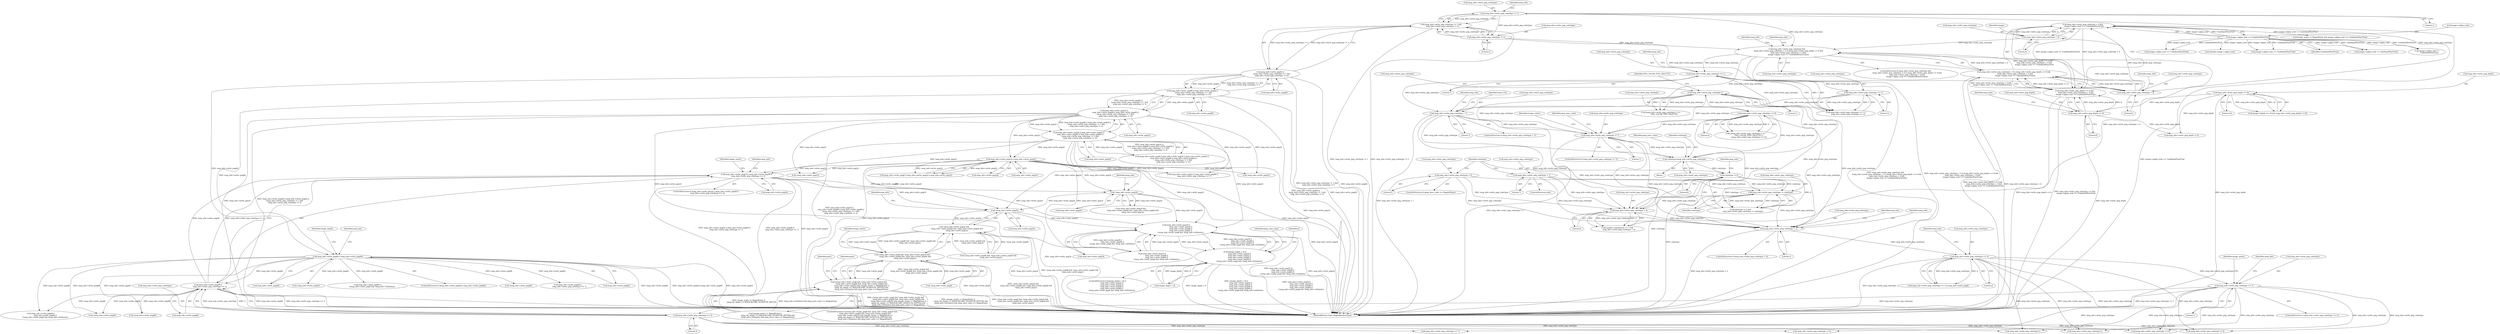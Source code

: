 digraph "0_ImageMagick_816ecab6c532ae086ff4186b3eaf4aa7092d536f@pointer" {
"1008484" [label="(Call,!mng_info->write_png24)"];
"1008223" [label="(Call,!mng_info->write_png24)"];
"1004379" [label="(Call,mng_info->write_png24 || mng_info->write_png32)"];
"1000921" [label="(Call,mng_info->write_png24 || mng_info->write_png32 ||\n     mng_info->write_png48 || mng_info->write_png64 ||\n     (mng_info->write_png_colortype != 1 &&\n     mng_info->write_png_colortype != 5))"];
"1000925" [label="(Call,mng_info->write_png32 ||\n     mng_info->write_png48 || mng_info->write_png64 ||\n     (mng_info->write_png_colortype != 1 &&\n     mng_info->write_png_colortype != 5))"];
"1000929" [label="(Call,mng_info->write_png48 || mng_info->write_png64 ||\n     (mng_info->write_png_colortype != 1 &&\n     mng_info->write_png_colortype != 5))"];
"1000933" [label="(Call,mng_info->write_png64 ||\n     (mng_info->write_png_colortype != 1 &&\n     mng_info->write_png_colortype != 5))"];
"1000937" [label="(Call,mng_info->write_png_colortype != 1 &&\n     mng_info->write_png_colortype != 5)"];
"1000938" [label="(Call,mng_info->write_png_colortype != 1)"];
"1000943" [label="(Call,mng_info->write_png_colortype != 5)"];
"1005019" [label="(Call,mng_info->write_png24 || mng_info->write_png48 ||\n      mng_info->write_png_colortype == 3)"];
"1005023" [label="(Call,mng_info->write_png48 ||\n      mng_info->write_png_colortype == 3)"];
"1004390" [label="(Call,mng_info->write_png48 || mng_info->write_png64)"];
"1005027" [label="(Call,mng_info->write_png_colortype == 3)"];
"1005003" [label="(Call,mng_info->write_png_colortype == 1)"];
"1004162" [label="(Call,mng_info->write_png_colortype == 4)"];
"1004129" [label="(Call,mng_info->write_png_colortype < 5)"];
"1002592" [label="(Call,mng_info->write_png_colortype-1)"];
"1002265" [label="(Call,mng_info->write_png_colortype != 7)"];
"1002598" [label="(Call,mng_info->write_png_colortype == 0)"];
"1001506" [label="(Call,mng_info->write_png_colortype < 7)"];
"1001479" [label="(Call,mng_info->write_png_colortype == 1)"];
"1001449" [label="(Call,mng_info->write_png_colortype &&\n     (mng_info->write_png_colortype > 4 || (mng_info->write_png_depth >= 8 &&\n     mng_info->write_png_colortype < 4 &&\n     image->alpha_trait == UndefinedPixelTrait)))"];
"1001466" [label="(Call,mng_info->write_png_colortype < 4)"];
"1001454" [label="(Call,mng_info->write_png_colortype > 4)"];
"1001453" [label="(Call,mng_info->write_png_colortype > 4 || (mng_info->write_png_depth >= 8 &&\n     mng_info->write_png_colortype < 4 &&\n     image->alpha_trait == UndefinedPixelTrait))"];
"1001459" [label="(Call,mng_info->write_png_depth >= 8 &&\n     mng_info->write_png_colortype < 4 &&\n     image->alpha_trait == UndefinedPixelTrait)"];
"1001460" [label="(Call,mng_info->write_png_depth >= 8)"];
"1001408" [label="(Call,mng_info->write_png_depth != 16)"];
"1001465" [label="(Call,mng_info->write_png_colortype < 4 &&\n     image->alpha_trait == UndefinedPixelTrait)"];
"1001471" [label="(Call,image->alpha_trait == UndefinedPixelTrait)"];
"1001484" [label="(Call,mng_info->write_png_colortype == 5)"];
"1003862" [label="(Call,mng_info->write_png_colortype != colortype)"];
"1003846" [label="(Call,mng_info->write_png_colortype = 5)"];
"1003852" [label="(Call,mng_info->write_png_colortype = 7)"];
"1003859" [label="(Call,colortype != 0)"];
"1003837" [label="(Call,colortype=mng_info->write_png_colortype)"];
"1003875" [label="(Call,mng_info->write_png_colortype < 4)"];
"1008483" [label="(Call,!mng_info->write_png24 &&\n          !mng_info->write_png48 && !mng_info->write_png64 &&\n          !mng_info->write_png32)"];
"1008478" [label="(Call,!mng_info->write_png8 && !mng_info->write_png24 &&\n          !mng_info->write_png48 && !mng_info->write_png64 &&\n          !mng_info->write_png32)"];
"1008477" [label="(Call,(!mng_info->write_png8 && !mng_info->write_png24 &&\n          !mng_info->write_png48 && !mng_info->write_png64 &&\n          !mng_info->write_png32) && (image_matte != MagickFalse ||\n          (ping_bit_depth >= MAGICKCORE_QUANTUM_DEPTH)) &&\n          (mng_info->IsPalette) && ping_have_color == MagickFalse)"];
"1008693" [label="(Call,mng_info->write_png24 ||\n                mng_info->write_png32 ||\n                mng_info->write_png48 ||\n                mng_info->write_png64 ||\n                (!mng_info->write_png8 && !mng_info->IsPalette))"];
"1008689" [label="(Call,(image_depth > 8) ||\n                mng_info->write_png24 ||\n                mng_info->write_png32 ||\n                mng_info->write_png48 ||\n                mng_info->write_png64 ||\n                (!mng_info->write_png8 && !mng_info->IsPalette))"];
"1002598" [label="(Call,mng_info->write_png_colortype == 0)"];
"1001510" [label="(Literal,7)"];
"1008485" [label="(Call,mng_info->write_png24)"];
"1002599" [label="(Call,mng_info->write_png_colortype)"];
"1005047" [label="(Call,mng_info->write_png64 ||\n      mng_info->write_png_colortype == 7)"];
"1008484" [label="(Call,!mng_info->write_png24)"];
"1003844" [label="(Identifier,ping_have_color)"];
"1000937" [label="(Call,mng_info->write_png_colortype != 1 &&\n     mng_info->write_png_colortype != 5)"];
"1002264" [label="(ControlStructure,if (mng_info->write_png_colortype != 7))"];
"1008224" [label="(Call,mng_info->write_png24)"];
"1008693" [label="(Call,mng_info->write_png24 ||\n                mng_info->write_png32 ||\n                mng_info->write_png48 ||\n                mng_info->write_png64 ||\n                (!mng_info->write_png8 && !mng_info->IsPalette))"];
"1008521" [label="(Identifier,pass)"];
"1001488" [label="(Literal,5)"];
"1000926" [label="(Call,mng_info->write_png32)"];
"1008689" [label="(Call,(image_depth > 8) ||\n                mng_info->write_png24 ||\n                mng_info->write_png32 ||\n                mng_info->write_png48 ||\n                mng_info->write_png64 ||\n                (!mng_info->write_png8 && !mng_info->IsPalette))"];
"1003853" [label="(Call,mng_info->write_png_colortype)"];
"1005027" [label="(Call,mng_info->write_png_colortype == 3)"];
"1001459" [label="(Call,mng_info->write_png_depth >= 8 &&\n     mng_info->write_png_colortype < 4 &&\n     image->alpha_trait == UndefinedPixelTrait)"];
"1003871" [label="(Call,number_transparent == 1 &&\n      mng_info->write_png_colortype < 4)"];
"1004161" [label="(Call,mng_info->write_png_colortype == 4 || mng_info->write_png8)"];
"1002265" [label="(Call,mng_info->write_png_colortype != 7)"];
"1001468" [label="(Identifier,mng_info)"];
"1004394" [label="(Call,mng_info->write_png64)"];
"1003837" [label="(Call,colortype=mng_info->write_png_colortype)"];
"1005031" [label="(Literal,3)"];
"1005004" [label="(Call,mng_info->write_png_colortype)"];
"1001470" [label="(Literal,4)"];
"1003859" [label="(Call,colortype != 0)"];
"1005019" [label="(Call,mng_info->write_png24 || mng_info->write_png48 ||\n      mng_info->write_png_colortype == 3)"];
"1004398" [label="(Identifier,image_depth)"];
"1000944" [label="(Call,mng_info->write_png_colortype)"];
"1004379" [label="(Call,mng_info->write_png24 || mng_info->write_png32)"];
"1001508" [label="(Identifier,mng_info)"];
"1001513" [label="(Identifier,tried_332)"];
"1000947" [label="(Literal,5)"];
"1004166" [label="(Literal,4)"];
"1005024" [label="(Call,mng_info->write_png48)"];
"1003846" [label="(Call,mng_info->write_png_colortype = 5)"];
"1008890" [label="(Identifier,ping_color_type)"];
"1001412" [label="(Literal,16)"];
"1003862" [label="(Call,mng_info->write_png_colortype != colortype)"];
"1001402" [label="(Call,image->depth == 16 && mng_info->write_png_depth != 16)"];
"1003847" [label="(Call,mng_info->write_png_colortype)"];
"1001467" [label="(Call,mng_info->write_png_colortype)"];
"1001449" [label="(Call,mng_info->write_png_colortype &&\n     (mng_info->write_png_colortype > 4 || (mng_info->write_png_depth >= 8 &&\n     mng_info->write_png_colortype < 4 &&\n     image->alpha_trait == UndefinedPixelTrait)))"];
"1004391" [label="(Call,mng_info->write_png48)"];
"1008479" [label="(Call,!mng_info->write_png8)"];
"1008233" [label="(Call,!mng_info->write_png64)"];
"1008680" [label="(Identifier,pass)"];
"1002590" [label="(Call,((mng_info->write_png_colortype-1) ==\n            PNG_COLOR_TYPE_PALETTE) ||\n            (mng_info->write_png_colortype == 0))"];
"1000929" [label="(Call,mng_info->write_png48 || mng_info->write_png64 ||\n     (mng_info->write_png_colortype != 1 &&\n     mng_info->write_png_colortype != 5))"];
"1005028" [label="(Call,mng_info->write_png_colortype)"];
"1001473" [label="(Identifier,image)"];
"1001483" [label="(Literal,1)"];
"1001408" [label="(Call,mng_info->write_png_depth != 16)"];
"1001450" [label="(Call,mng_info->write_png_colortype)"];
"1003866" [label="(Identifier,colortype)"];
"1004390" [label="(Call,mng_info->write_png48 || mng_info->write_png64)"];
"1001409" [label="(Call,mng_info->write_png_depth)"];
"1003876" [label="(Call,mng_info->write_png_colortype)"];
"1001448" [label="(ControlStructure,if (mng_info->write_png_colortype &&\n     (mng_info->write_png_colortype > 4 || (mng_info->write_png_depth >= 8 &&\n     mng_info->write_png_colortype < 4 &&\n     image->alpha_trait == UndefinedPixelTrait))))"];
"1003863" [label="(Call,mng_info->write_png_colortype)"];
"1008476" [label="(ControlStructure,if ((!mng_info->write_png8 && !mng_info->write_png24 &&\n          !mng_info->write_png48 && !mng_info->write_png64 &&\n          !mng_info->write_png32) && (image_matte != MagickFalse ||\n          (ping_bit_depth >= MAGICKCORE_QUANTUM_DEPTH)) &&\n          (mng_info->IsPalette) && ping_have_color == MagickFalse))"];
"1001454" [label="(Call,mng_info->write_png_colortype > 4)"];
"1004375" [label="(Call,mng_info->write_png8 || mng_info->write_png24 || mng_info->write_png32)"];
"1000930" [label="(Call,mng_info->write_png48)"];
"1003860" [label="(Identifier,colortype)"];
"1001478" [label="(Call,mng_info->write_png_colortype == 1 ||\n        mng_info->write_png_colortype == 5)"];
"1008478" [label="(Call,!mng_info->write_png8 && !mng_info->write_png24 &&\n          !mng_info->write_png48 && !mng_info->write_png64 &&\n          !mng_info->write_png32)"];
"1002602" [label="(Literal,0)"];
"1004133" [label="(Literal,5)"];
"1001458" [label="(Literal,4)"];
"1004401" [label="(Call,mng_info->write_png_depth != 0)"];
"1000939" [label="(Call,mng_info->write_png_colortype)"];
"1008222" [label="(Call,!mng_info->write_png24 &&\n       !mng_info->write_png48 && !mng_info->write_png64 &&\n       !mng_info->write_png32)"];
"1001505" [label="(ControlStructure,if (mng_info->write_png_colortype < 7))"];
"1002592" [label="(Call,mng_info->write_png_colortype-1)"];
"1002591" [label="(Call,(mng_info->write_png_colortype-1) ==\n            PNG_COLOR_TYPE_PALETTE)"];
"1005023" [label="(Call,mng_info->write_png48 ||\n      mng_info->write_png_colortype == 3)"];
"1005007" [label="(Literal,1)"];
"1004162" [label="(Call,mng_info->write_png_colortype == 4)"];
"1001506" [label="(Call,mng_info->write_png_colortype < 7)"];
"1008701" [label="(Call,mng_info->write_png48 ||\n                mng_info->write_png64 ||\n                (!mng_info->write_png8 && !mng_info->IsPalette))"];
"1002269" [label="(Literal,7)"];
"1001475" [label="(Identifier,UndefinedPixelTrait)"];
"1008688" [label="(ControlStructure,if ((image_depth > 8) ||\n                mng_info->write_png24 ||\n                mng_info->write_png32 ||\n                mng_info->write_png48 ||\n                mng_info->write_png64 ||\n                (!mng_info->write_png8 && !mng_info->IsPalette)))"];
"1008489" [label="(Call,!mng_info->write_png48)"];
"1002429" [label="(Identifier,image_colors)"];
"1000921" [label="(Call,mng_info->write_png24 || mng_info->write_png32 ||\n     mng_info->write_png48 || mng_info->write_png64 ||\n     (mng_info->write_png_colortype != 1 &&\n     mng_info->write_png_colortype != 5))"];
"1005676" [label="(Call,mng_info->write_png_colortype-1)"];
"1008223" [label="(Call,!mng_info->write_png24)"];
"1005010" [label="(Identifier,image_matte)"];
"1001472" [label="(Call,image->alpha_trait)"];
"1002748" [label="(Call,image->alpha_trait == UndefinedPixelTrait)"];
"1004380" [label="(Call,mng_info->write_png24)"];
"1001581" [label="(Call,(double) image->alpha_trait)"];
"1001462" [label="(Identifier,mng_info)"];
"1001453" [label="(Call,mng_info->write_png_colortype > 4 || (mng_info->write_png_depth >= 8 &&\n     mng_info->write_png_colortype < 4 &&\n     image->alpha_trait == UndefinedPixelTrait))"];
"1009779" [label="(MethodReturn,static MagickBooleanType)"];
"1000922" [label="(Call,mng_info->write_png24)"];
"1002272" [label="(Identifier,ping_have_color)"];
"1008491" [label="(Identifier,mng_info)"];
"1005708" [label="(Call,mng_info->write_png_colortype-1)"];
"1003838" [label="(Identifier,colortype)"];
"1001465" [label="(Call,mng_info->write_png_colortype < 4 &&\n     image->alpha_trait == UndefinedPixelTrait)"];
"1003835" [label="(Block,)"];
"1000934" [label="(Call,mng_info->write_png64)"];
"1007000" [label="(Call,image_matte != MagickFalse && image->alpha_trait == UndefinedPixelTrait)"];
"1005440" [label="(Call,mng_info->write_png_colortype == 0)"];
"1008505" [label="(Identifier,image_matte)"];
"1005021" [label="(Identifier,mng_info)"];
"1005002" [label="(ControlStructure,if (mng_info->write_png_colortype == 1))"];
"1001484" [label="(Call,mng_info->write_png_colortype == 5)"];
"1004168" [label="(Identifier,mng_info)"];
"1003875" [label="(Call,mng_info->write_png_colortype < 4)"];
"1003861" [label="(Literal,0)"];
"1005018" [label="(ControlStructure,if (mng_info->write_png24 || mng_info->write_png48 ||\n      mng_info->write_png_colortype == 3))"];
"1001507" [label="(Call,mng_info->write_png_colortype)"];
"1001480" [label="(Call,mng_info->write_png_colortype)"];
"1004130" [label="(Call,mng_info->write_png_colortype)"];
"1008502" [label="(Call,(image_matte != MagickFalse ||\n          (ping_bit_depth >= MAGICKCORE_QUANTUM_DEPTH)) &&\n          (mng_info->IsPalette) && ping_have_color == MagickFalse)"];
"1002593" [label="(Call,mng_info->write_png_colortype)"];
"1001838" [label="(Call,image->alpha_trait == UndefinedPixelTrait)"];
"1001461" [label="(Call,mng_info->write_png_depth)"];
"1001471" [label="(Call,image->alpha_trait == UndefinedPixelTrait)"];
"1000943" [label="(Call,mng_info->write_png_colortype != 5)"];
"1005003" [label="(Call,mng_info->write_png_colortype == 1)"];
"1002266" [label="(Call,mng_info->write_png_colortype)"];
"1003879" [label="(Literal,4)"];
"1001486" [label="(Identifier,mng_info)"];
"1003864" [label="(Identifier,mng_info)"];
"1005034" [label="(Identifier,image_matte)"];
"1001466" [label="(Call,mng_info->write_png_colortype < 4)"];
"1000925" [label="(Call,mng_info->write_png32 ||\n     mng_info->write_png48 || mng_info->write_png64 ||\n     (mng_info->write_png_colortype != 1 &&\n     mng_info->write_png_colortype != 5))"];
"1008705" [label="(Call,mng_info->write_png64 ||\n                (!mng_info->write_png8 && !mng_info->IsPalette))"];
"1008694" [label="(Call,mng_info->write_png24)"];
"1008721" [label="(Identifier,y)"];
"1004403" [label="(Identifier,mng_info)"];
"1003839" [label="(Call,mng_info->write_png_colortype)"];
"1008488" [label="(Call,!mng_info->write_png48 && !mng_info->write_png64 &&\n          !mng_info->write_png32)"];
"1008228" [label="(Call,!mng_info->write_png48)"];
"1008498" [label="(Call,!mng_info->write_png32)"];
"1001455" [label="(Call,mng_info->write_png_colortype)"];
"1004128" [label="(ControlStructure,if (mng_info->write_png_colortype < 5))"];
"1003825" [label="(Identifier,mng_info)"];
"1001481" [label="(Identifier,mng_info)"];
"1005051" [label="(Call,mng_info->write_png_colortype == 7)"];
"1001460" [label="(Call,mng_info->write_png_depth >= 8)"];
"1005045" [label="(Identifier,mng_info)"];
"1004383" [label="(Call,mng_info->write_png32)"];
"1005043" [label="(Call,mng_info->write_png32 || mng_info->write_png64 ||\n      mng_info->write_png_colortype == 7)"];
"1008230" [label="(Identifier,mng_info)"];
"1005071" [label="(Call,mng_info->write_png_colortype != 0)"];
"1008697" [label="(Call,mng_info->write_png32 ||\n                mng_info->write_png48 ||\n                mng_info->write_png64 ||\n                (!mng_info->write_png8 && !mng_info->IsPalette))"];
"1000933" [label="(Call,mng_info->write_png64 ||\n     (mng_info->write_png_colortype != 1 &&\n     mng_info->write_png_colortype != 5))"];
"1000945" [label="(Identifier,mng_info)"];
"1004389" [label="(ControlStructure,if (mng_info->write_png48 || mng_info->write_png64))"];
"1003850" [label="(Literal,5)"];
"1000942" [label="(Literal,1)"];
"1005020" [label="(Call,mng_info->write_png24)"];
"1006856" [label="(Call,mng_info->write_png_colortype != 0)"];
"1004136" [label="(Identifier,mng_info)"];
"1004156" [label="(Identifier,mng_info)"];
"1008494" [label="(Call,!mng_info->write_png64)"];
"1003856" [label="(Literal,7)"];
"1001493" [label="(Call,image->alpha_trait != UndefinedPixelTrait)"];
"1003858" [label="(Call,colortype != 0 &&\n         mng_info->write_png_colortype != colortype)"];
"1003851" [label="(ControlStructure,else)"];
"1001464" [label="(Literal,8)"];
"1003852" [label="(Call,mng_info->write_png_colortype = 7)"];
"1008477" [label="(Call,(!mng_info->write_png8 && !mng_info->write_png24 &&\n          !mng_info->write_png48 && !mng_info->write_png64 &&\n          !mng_info->write_png32) && (image_matte != MagickFalse ||\n          (ping_bit_depth >= MAGICKCORE_QUANTUM_DEPTH)) &&\n          (mng_info->IsPalette) && ping_have_color == MagickFalse)"];
"1004163" [label="(Call,mng_info->write_png_colortype)"];
"1000917" [label="(Call,mng_info->write_png8 || mng_info->write_png24 || mng_info->write_png32 ||\n     mng_info->write_png48 || mng_info->write_png64 ||\n     (mng_info->write_png_colortype != 1 &&\n     mng_info->write_png_colortype != 5))"];
"1001479" [label="(Call,mng_info->write_png_colortype == 1)"];
"1002597" [label="(Identifier,PNG_COLOR_TYPE_PALETTE)"];
"1001485" [label="(Call,mng_info->write_png_colortype)"];
"1004121" [label="(Call,image->alpha_trait !=\n        UndefinedPixelTrait)"];
"1003842" [label="(ControlStructure,if (ping_have_color == MagickFalse))"];
"1000938" [label="(Call,mng_info->write_png_colortype != 1)"];
"1008483" [label="(Call,!mng_info->write_png24 &&\n          !mng_info->write_png48 && !mng_info->write_png64 &&\n          !mng_info->write_png32)"];
"1002596" [label="(Literal,1)"];
"1004129" [label="(Call,mng_info->write_png_colortype < 5)"];
"1008237" [label="(Call,!mng_info->write_png32)"];
"1008690" [label="(Call,image_depth > 8)"];
"1008484" -> "1008483"  [label="AST: "];
"1008484" -> "1008485"  [label="CFG: "];
"1008485" -> "1008484"  [label="AST: "];
"1008491" -> "1008484"  [label="CFG: "];
"1008483" -> "1008484"  [label="CFG: "];
"1008484" -> "1009779"  [label="DDG: mng_info->write_png24"];
"1008484" -> "1008483"  [label="DDG: mng_info->write_png24"];
"1008223" -> "1008484"  [label="DDG: mng_info->write_png24"];
"1004379" -> "1008484"  [label="DDG: mng_info->write_png24"];
"1005019" -> "1008484"  [label="DDG: mng_info->write_png24"];
"1000921" -> "1008484"  [label="DDG: mng_info->write_png24"];
"1008484" -> "1008693"  [label="DDG: mng_info->write_png24"];
"1008223" -> "1008222"  [label="AST: "];
"1008223" -> "1008224"  [label="CFG: "];
"1008224" -> "1008223"  [label="AST: "];
"1008230" -> "1008223"  [label="CFG: "];
"1008222" -> "1008223"  [label="CFG: "];
"1008223" -> "1009779"  [label="DDG: mng_info->write_png24"];
"1008223" -> "1008222"  [label="DDG: mng_info->write_png24"];
"1004379" -> "1008223"  [label="DDG: mng_info->write_png24"];
"1005019" -> "1008223"  [label="DDG: mng_info->write_png24"];
"1000921" -> "1008223"  [label="DDG: mng_info->write_png24"];
"1008223" -> "1008693"  [label="DDG: mng_info->write_png24"];
"1004379" -> "1004375"  [label="AST: "];
"1004379" -> "1004380"  [label="CFG: "];
"1004379" -> "1004383"  [label="CFG: "];
"1004380" -> "1004379"  [label="AST: "];
"1004383" -> "1004379"  [label="AST: "];
"1004375" -> "1004379"  [label="CFG: "];
"1004379" -> "1009779"  [label="DDG: mng_info->write_png32"];
"1004379" -> "1009779"  [label="DDG: mng_info->write_png24"];
"1004379" -> "1004375"  [label="DDG: mng_info->write_png24"];
"1004379" -> "1004375"  [label="DDG: mng_info->write_png32"];
"1000921" -> "1004379"  [label="DDG: mng_info->write_png24"];
"1000925" -> "1004379"  [label="DDG: mng_info->write_png32"];
"1004379" -> "1005019"  [label="DDG: mng_info->write_png24"];
"1004379" -> "1005043"  [label="DDG: mng_info->write_png32"];
"1004379" -> "1008237"  [label="DDG: mng_info->write_png32"];
"1004379" -> "1008498"  [label="DDG: mng_info->write_png32"];
"1004379" -> "1008693"  [label="DDG: mng_info->write_png24"];
"1004379" -> "1008697"  [label="DDG: mng_info->write_png32"];
"1000921" -> "1000917"  [label="AST: "];
"1000921" -> "1000922"  [label="CFG: "];
"1000921" -> "1000925"  [label="CFG: "];
"1000922" -> "1000921"  [label="AST: "];
"1000925" -> "1000921"  [label="AST: "];
"1000917" -> "1000921"  [label="CFG: "];
"1000921" -> "1009779"  [label="DDG: mng_info->write_png32 ||\n     mng_info->write_png48 || mng_info->write_png64 ||\n     (mng_info->write_png_colortype != 1 &&\n     mng_info->write_png_colortype != 5)"];
"1000921" -> "1009779"  [label="DDG: mng_info->write_png24"];
"1000921" -> "1000917"  [label="DDG: mng_info->write_png24"];
"1000921" -> "1000917"  [label="DDG: mng_info->write_png32 ||\n     mng_info->write_png48 || mng_info->write_png64 ||\n     (mng_info->write_png_colortype != 1 &&\n     mng_info->write_png_colortype != 5)"];
"1000925" -> "1000921"  [label="DDG: mng_info->write_png32"];
"1000925" -> "1000921"  [label="DDG: mng_info->write_png48 || mng_info->write_png64 ||\n     (mng_info->write_png_colortype != 1 &&\n     mng_info->write_png_colortype != 5)"];
"1000921" -> "1005019"  [label="DDG: mng_info->write_png24"];
"1000921" -> "1008693"  [label="DDG: mng_info->write_png24"];
"1000925" -> "1000926"  [label="CFG: "];
"1000925" -> "1000929"  [label="CFG: "];
"1000926" -> "1000925"  [label="AST: "];
"1000929" -> "1000925"  [label="AST: "];
"1000925" -> "1009779"  [label="DDG: mng_info->write_png32"];
"1000925" -> "1009779"  [label="DDG: mng_info->write_png48 || mng_info->write_png64 ||\n     (mng_info->write_png_colortype != 1 &&\n     mng_info->write_png_colortype != 5)"];
"1000929" -> "1000925"  [label="DDG: mng_info->write_png48"];
"1000929" -> "1000925"  [label="DDG: mng_info->write_png64 ||\n     (mng_info->write_png_colortype != 1 &&\n     mng_info->write_png_colortype != 5)"];
"1000925" -> "1005043"  [label="DDG: mng_info->write_png32"];
"1000925" -> "1008237"  [label="DDG: mng_info->write_png32"];
"1000925" -> "1008498"  [label="DDG: mng_info->write_png32"];
"1000925" -> "1008697"  [label="DDG: mng_info->write_png32"];
"1000929" -> "1000930"  [label="CFG: "];
"1000929" -> "1000933"  [label="CFG: "];
"1000930" -> "1000929"  [label="AST: "];
"1000933" -> "1000929"  [label="AST: "];
"1000929" -> "1009779"  [label="DDG: mng_info->write_png64 ||\n     (mng_info->write_png_colortype != 1 &&\n     mng_info->write_png_colortype != 5)"];
"1000929" -> "1009779"  [label="DDG: mng_info->write_png48"];
"1000933" -> "1000929"  [label="DDG: mng_info->write_png64"];
"1000933" -> "1000929"  [label="DDG: mng_info->write_png_colortype != 1 &&\n     mng_info->write_png_colortype != 5"];
"1000929" -> "1004390"  [label="DDG: mng_info->write_png48"];
"1000933" -> "1000934"  [label="CFG: "];
"1000933" -> "1000937"  [label="CFG: "];
"1000934" -> "1000933"  [label="AST: "];
"1000937" -> "1000933"  [label="AST: "];
"1000933" -> "1009779"  [label="DDG: mng_info->write_png_colortype != 1 &&\n     mng_info->write_png_colortype != 5"];
"1000933" -> "1009779"  [label="DDG: mng_info->write_png64"];
"1000937" -> "1000933"  [label="DDG: mng_info->write_png_colortype != 1"];
"1000937" -> "1000933"  [label="DDG: mng_info->write_png_colortype != 5"];
"1000933" -> "1004390"  [label="DDG: mng_info->write_png64"];
"1000937" -> "1000938"  [label="CFG: "];
"1000937" -> "1000943"  [label="CFG: "];
"1000938" -> "1000937"  [label="AST: "];
"1000943" -> "1000937"  [label="AST: "];
"1000937" -> "1009779"  [label="DDG: mng_info->write_png_colortype != 1"];
"1000937" -> "1009779"  [label="DDG: mng_info->write_png_colortype != 5"];
"1000938" -> "1000937"  [label="DDG: mng_info->write_png_colortype"];
"1000938" -> "1000937"  [label="DDG: 1"];
"1000943" -> "1000937"  [label="DDG: mng_info->write_png_colortype"];
"1000943" -> "1000937"  [label="DDG: 5"];
"1000938" -> "1000942"  [label="CFG: "];
"1000939" -> "1000938"  [label="AST: "];
"1000942" -> "1000938"  [label="AST: "];
"1000945" -> "1000938"  [label="CFG: "];
"1000938" -> "1000943"  [label="DDG: mng_info->write_png_colortype"];
"1000938" -> "1001449"  [label="DDG: mng_info->write_png_colortype"];
"1000938" -> "1001454"  [label="DDG: mng_info->write_png_colortype"];
"1000943" -> "1000947"  [label="CFG: "];
"1000944" -> "1000943"  [label="AST: "];
"1000947" -> "1000943"  [label="AST: "];
"1000943" -> "1001449"  [label="DDG: mng_info->write_png_colortype"];
"1000943" -> "1001454"  [label="DDG: mng_info->write_png_colortype"];
"1005019" -> "1005018"  [label="AST: "];
"1005019" -> "1005020"  [label="CFG: "];
"1005019" -> "1005023"  [label="CFG: "];
"1005020" -> "1005019"  [label="AST: "];
"1005023" -> "1005019"  [label="AST: "];
"1005034" -> "1005019"  [label="CFG: "];
"1005045" -> "1005019"  [label="CFG: "];
"1005019" -> "1009779"  [label="DDG: mng_info->write_png24 || mng_info->write_png48 ||\n      mng_info->write_png_colortype == 3"];
"1005019" -> "1009779"  [label="DDG: mng_info->write_png48 ||\n      mng_info->write_png_colortype == 3"];
"1005019" -> "1009779"  [label="DDG: mng_info->write_png24"];
"1005023" -> "1005019"  [label="DDG: mng_info->write_png48"];
"1005023" -> "1005019"  [label="DDG: mng_info->write_png_colortype == 3"];
"1005019" -> "1008693"  [label="DDG: mng_info->write_png24"];
"1005023" -> "1005024"  [label="CFG: "];
"1005023" -> "1005027"  [label="CFG: "];
"1005024" -> "1005023"  [label="AST: "];
"1005027" -> "1005023"  [label="AST: "];
"1005023" -> "1009779"  [label="DDG: mng_info->write_png_colortype == 3"];
"1005023" -> "1009779"  [label="DDG: mng_info->write_png48"];
"1004390" -> "1005023"  [label="DDG: mng_info->write_png48"];
"1005027" -> "1005023"  [label="DDG: mng_info->write_png_colortype"];
"1005027" -> "1005023"  [label="DDG: 3"];
"1005023" -> "1008228"  [label="DDG: mng_info->write_png48"];
"1005023" -> "1008489"  [label="DDG: mng_info->write_png48"];
"1005023" -> "1008701"  [label="DDG: mng_info->write_png48"];
"1004390" -> "1004389"  [label="AST: "];
"1004390" -> "1004391"  [label="CFG: "];
"1004390" -> "1004394"  [label="CFG: "];
"1004391" -> "1004390"  [label="AST: "];
"1004394" -> "1004390"  [label="AST: "];
"1004398" -> "1004390"  [label="CFG: "];
"1004403" -> "1004390"  [label="CFG: "];
"1004390" -> "1009779"  [label="DDG: mng_info->write_png48"];
"1004390" -> "1009779"  [label="DDG: mng_info->write_png48 || mng_info->write_png64"];
"1004390" -> "1009779"  [label="DDG: mng_info->write_png64"];
"1004390" -> "1005047"  [label="DDG: mng_info->write_png64"];
"1004390" -> "1008228"  [label="DDG: mng_info->write_png48"];
"1004390" -> "1008233"  [label="DDG: mng_info->write_png64"];
"1004390" -> "1008489"  [label="DDG: mng_info->write_png48"];
"1004390" -> "1008494"  [label="DDG: mng_info->write_png64"];
"1004390" -> "1008701"  [label="DDG: mng_info->write_png48"];
"1004390" -> "1008705"  [label="DDG: mng_info->write_png64"];
"1005027" -> "1005031"  [label="CFG: "];
"1005028" -> "1005027"  [label="AST: "];
"1005031" -> "1005027"  [label="AST: "];
"1005003" -> "1005027"  [label="DDG: mng_info->write_png_colortype"];
"1005027" -> "1005051"  [label="DDG: mng_info->write_png_colortype"];
"1005027" -> "1005071"  [label="DDG: mng_info->write_png_colortype"];
"1005027" -> "1005440"  [label="DDG: mng_info->write_png_colortype"];
"1005027" -> "1005676"  [label="DDG: mng_info->write_png_colortype"];
"1005027" -> "1005708"  [label="DDG: mng_info->write_png_colortype"];
"1005027" -> "1006856"  [label="DDG: mng_info->write_png_colortype"];
"1005003" -> "1005002"  [label="AST: "];
"1005003" -> "1005007"  [label="CFG: "];
"1005004" -> "1005003"  [label="AST: "];
"1005007" -> "1005003"  [label="AST: "];
"1005010" -> "1005003"  [label="CFG: "];
"1005021" -> "1005003"  [label="CFG: "];
"1005003" -> "1009779"  [label="DDG: mng_info->write_png_colortype == 1"];
"1004162" -> "1005003"  [label="DDG: mng_info->write_png_colortype"];
"1005003" -> "1005051"  [label="DDG: mng_info->write_png_colortype"];
"1005003" -> "1005071"  [label="DDG: mng_info->write_png_colortype"];
"1005003" -> "1005440"  [label="DDG: mng_info->write_png_colortype"];
"1005003" -> "1005676"  [label="DDG: mng_info->write_png_colortype"];
"1005003" -> "1005708"  [label="DDG: mng_info->write_png_colortype"];
"1005003" -> "1006856"  [label="DDG: mng_info->write_png_colortype"];
"1004162" -> "1004161"  [label="AST: "];
"1004162" -> "1004166"  [label="CFG: "];
"1004163" -> "1004162"  [label="AST: "];
"1004166" -> "1004162"  [label="AST: "];
"1004168" -> "1004162"  [label="CFG: "];
"1004161" -> "1004162"  [label="CFG: "];
"1004162" -> "1009779"  [label="DDG: mng_info->write_png_colortype"];
"1004162" -> "1004161"  [label="DDG: mng_info->write_png_colortype"];
"1004162" -> "1004161"  [label="DDG: 4"];
"1004129" -> "1004162"  [label="DDG: mng_info->write_png_colortype"];
"1004162" -> "1005440"  [label="DDG: mng_info->write_png_colortype"];
"1004162" -> "1005676"  [label="DDG: mng_info->write_png_colortype"];
"1004162" -> "1005708"  [label="DDG: mng_info->write_png_colortype"];
"1004162" -> "1006856"  [label="DDG: mng_info->write_png_colortype"];
"1004129" -> "1004128"  [label="AST: "];
"1004129" -> "1004133"  [label="CFG: "];
"1004130" -> "1004129"  [label="AST: "];
"1004133" -> "1004129"  [label="AST: "];
"1004136" -> "1004129"  [label="CFG: "];
"1004156" -> "1004129"  [label="CFG: "];
"1004129" -> "1009779"  [label="DDG: mng_info->write_png_colortype < 5"];
"1002592" -> "1004129"  [label="DDG: mng_info->write_png_colortype"];
"1003862" -> "1004129"  [label="DDG: mng_info->write_png_colortype"];
"1002598" -> "1004129"  [label="DDG: mng_info->write_png_colortype"];
"1003846" -> "1004129"  [label="DDG: mng_info->write_png_colortype"];
"1003875" -> "1004129"  [label="DDG: mng_info->write_png_colortype"];
"1001506" -> "1004129"  [label="DDG: mng_info->write_png_colortype"];
"1002265" -> "1004129"  [label="DDG: mng_info->write_png_colortype"];
"1003852" -> "1004129"  [label="DDG: mng_info->write_png_colortype"];
"1002592" -> "1002591"  [label="AST: "];
"1002592" -> "1002596"  [label="CFG: "];
"1002593" -> "1002592"  [label="AST: "];
"1002596" -> "1002592"  [label="AST: "];
"1002597" -> "1002592"  [label="CFG: "];
"1002592" -> "1002265"  [label="DDG: mng_info->write_png_colortype"];
"1002592" -> "1002591"  [label="DDG: mng_info->write_png_colortype"];
"1002592" -> "1002591"  [label="DDG: 1"];
"1002265" -> "1002592"  [label="DDG: mng_info->write_png_colortype"];
"1002592" -> "1002598"  [label="DDG: mng_info->write_png_colortype"];
"1002592" -> "1003837"  [label="DDG: mng_info->write_png_colortype"];
"1002592" -> "1003875"  [label="DDG: mng_info->write_png_colortype"];
"1002265" -> "1002264"  [label="AST: "];
"1002265" -> "1002269"  [label="CFG: "];
"1002266" -> "1002265"  [label="AST: "];
"1002269" -> "1002265"  [label="AST: "];
"1002272" -> "1002265"  [label="CFG: "];
"1002429" -> "1002265"  [label="CFG: "];
"1002265" -> "1009779"  [label="DDG: mng_info->write_png_colortype != 7"];
"1002598" -> "1002265"  [label="DDG: mng_info->write_png_colortype"];
"1001506" -> "1002265"  [label="DDG: mng_info->write_png_colortype"];
"1002265" -> "1003837"  [label="DDG: mng_info->write_png_colortype"];
"1002265" -> "1003875"  [label="DDG: mng_info->write_png_colortype"];
"1002598" -> "1002590"  [label="AST: "];
"1002598" -> "1002602"  [label="CFG: "];
"1002599" -> "1002598"  [label="AST: "];
"1002602" -> "1002598"  [label="AST: "];
"1002590" -> "1002598"  [label="CFG: "];
"1002598" -> "1002590"  [label="DDG: mng_info->write_png_colortype"];
"1002598" -> "1002590"  [label="DDG: 0"];
"1002598" -> "1003837"  [label="DDG: mng_info->write_png_colortype"];
"1002598" -> "1003875"  [label="DDG: mng_info->write_png_colortype"];
"1001506" -> "1001505"  [label="AST: "];
"1001506" -> "1001510"  [label="CFG: "];
"1001507" -> "1001506"  [label="AST: "];
"1001510" -> "1001506"  [label="AST: "];
"1001513" -> "1001506"  [label="CFG: "];
"1003825" -> "1001506"  [label="CFG: "];
"1001506" -> "1009779"  [label="DDG: mng_info->write_png_colortype < 7"];
"1001479" -> "1001506"  [label="DDG: mng_info->write_png_colortype"];
"1001449" -> "1001506"  [label="DDG: mng_info->write_png_colortype"];
"1001484" -> "1001506"  [label="DDG: mng_info->write_png_colortype"];
"1001506" -> "1003837"  [label="DDG: mng_info->write_png_colortype"];
"1001506" -> "1003875"  [label="DDG: mng_info->write_png_colortype"];
"1001479" -> "1001478"  [label="AST: "];
"1001479" -> "1001483"  [label="CFG: "];
"1001480" -> "1001479"  [label="AST: "];
"1001483" -> "1001479"  [label="AST: "];
"1001486" -> "1001479"  [label="CFG: "];
"1001478" -> "1001479"  [label="CFG: "];
"1001479" -> "1001478"  [label="DDG: mng_info->write_png_colortype"];
"1001479" -> "1001478"  [label="DDG: 1"];
"1001449" -> "1001479"  [label="DDG: mng_info->write_png_colortype"];
"1001479" -> "1001484"  [label="DDG: mng_info->write_png_colortype"];
"1001449" -> "1001448"  [label="AST: "];
"1001449" -> "1001450"  [label="CFG: "];
"1001449" -> "1001453"  [label="CFG: "];
"1001450" -> "1001449"  [label="AST: "];
"1001453" -> "1001449"  [label="AST: "];
"1001481" -> "1001449"  [label="CFG: "];
"1001508" -> "1001449"  [label="CFG: "];
"1001449" -> "1009779"  [label="DDG: mng_info->write_png_colortype &&\n     (mng_info->write_png_colortype > 4 || (mng_info->write_png_depth >= 8 &&\n     mng_info->write_png_colortype < 4 &&\n     image->alpha_trait == UndefinedPixelTrait))"];
"1001449" -> "1009779"  [label="DDG: mng_info->write_png_colortype > 4 || (mng_info->write_png_depth >= 8 &&\n     mng_info->write_png_colortype < 4 &&\n     image->alpha_trait == UndefinedPixelTrait)"];
"1001466" -> "1001449"  [label="DDG: mng_info->write_png_colortype"];
"1001454" -> "1001449"  [label="DDG: mng_info->write_png_colortype"];
"1001453" -> "1001449"  [label="DDG: mng_info->write_png_colortype > 4"];
"1001453" -> "1001449"  [label="DDG: mng_info->write_png_depth >= 8 &&\n     mng_info->write_png_colortype < 4 &&\n     image->alpha_trait == UndefinedPixelTrait"];
"1001466" -> "1001465"  [label="AST: "];
"1001466" -> "1001470"  [label="CFG: "];
"1001467" -> "1001466"  [label="AST: "];
"1001470" -> "1001466"  [label="AST: "];
"1001473" -> "1001466"  [label="CFG: "];
"1001465" -> "1001466"  [label="CFG: "];
"1001466" -> "1001465"  [label="DDG: mng_info->write_png_colortype"];
"1001466" -> "1001465"  [label="DDG: 4"];
"1001454" -> "1001466"  [label="DDG: mng_info->write_png_colortype"];
"1001454" -> "1001453"  [label="AST: "];
"1001454" -> "1001458"  [label="CFG: "];
"1001455" -> "1001454"  [label="AST: "];
"1001458" -> "1001454"  [label="AST: "];
"1001462" -> "1001454"  [label="CFG: "];
"1001453" -> "1001454"  [label="CFG: "];
"1001454" -> "1001453"  [label="DDG: mng_info->write_png_colortype"];
"1001454" -> "1001453"  [label="DDG: 4"];
"1001453" -> "1001459"  [label="CFG: "];
"1001459" -> "1001453"  [label="AST: "];
"1001453" -> "1009779"  [label="DDG: mng_info->write_png_depth >= 8 &&\n     mng_info->write_png_colortype < 4 &&\n     image->alpha_trait == UndefinedPixelTrait"];
"1001453" -> "1009779"  [label="DDG: mng_info->write_png_colortype > 4"];
"1001459" -> "1001453"  [label="DDG: mng_info->write_png_depth >= 8"];
"1001459" -> "1001453"  [label="DDG: mng_info->write_png_colortype < 4 &&\n     image->alpha_trait == UndefinedPixelTrait"];
"1001459" -> "1001460"  [label="CFG: "];
"1001459" -> "1001465"  [label="CFG: "];
"1001460" -> "1001459"  [label="AST: "];
"1001465" -> "1001459"  [label="AST: "];
"1001459" -> "1009779"  [label="DDG: mng_info->write_png_depth >= 8"];
"1001459" -> "1009779"  [label="DDG: mng_info->write_png_colortype < 4 &&\n     image->alpha_trait == UndefinedPixelTrait"];
"1001460" -> "1001459"  [label="DDG: mng_info->write_png_depth"];
"1001460" -> "1001459"  [label="DDG: 8"];
"1001465" -> "1001459"  [label="DDG: mng_info->write_png_colortype < 4"];
"1001465" -> "1001459"  [label="DDG: image->alpha_trait == UndefinedPixelTrait"];
"1001460" -> "1001464"  [label="CFG: "];
"1001461" -> "1001460"  [label="AST: "];
"1001464" -> "1001460"  [label="AST: "];
"1001468" -> "1001460"  [label="CFG: "];
"1001460" -> "1009779"  [label="DDG: mng_info->write_png_depth"];
"1001408" -> "1001460"  [label="DDG: mng_info->write_png_depth"];
"1001460" -> "1004401"  [label="DDG: mng_info->write_png_depth"];
"1001408" -> "1001402"  [label="AST: "];
"1001408" -> "1001412"  [label="CFG: "];
"1001409" -> "1001408"  [label="AST: "];
"1001412" -> "1001408"  [label="AST: "];
"1001402" -> "1001408"  [label="CFG: "];
"1001408" -> "1009779"  [label="DDG: mng_info->write_png_depth"];
"1001408" -> "1001402"  [label="DDG: mng_info->write_png_depth"];
"1001408" -> "1001402"  [label="DDG: 16"];
"1001408" -> "1004401"  [label="DDG: mng_info->write_png_depth"];
"1001465" -> "1001471"  [label="CFG: "];
"1001471" -> "1001465"  [label="AST: "];
"1001465" -> "1009779"  [label="DDG: image->alpha_trait == UndefinedPixelTrait"];
"1001471" -> "1001465"  [label="DDG: image->alpha_trait"];
"1001471" -> "1001465"  [label="DDG: UndefinedPixelTrait"];
"1001465" -> "1003871"  [label="DDG: mng_info->write_png_colortype < 4"];
"1001465" -> "1007000"  [label="DDG: image->alpha_trait == UndefinedPixelTrait"];
"1001471" -> "1001475"  [label="CFG: "];
"1001472" -> "1001471"  [label="AST: "];
"1001475" -> "1001471"  [label="AST: "];
"1001471" -> "1001493"  [label="DDG: image->alpha_trait"];
"1001471" -> "1001493"  [label="DDG: UndefinedPixelTrait"];
"1001471" -> "1001581"  [label="DDG: image->alpha_trait"];
"1001471" -> "1001838"  [label="DDG: image->alpha_trait"];
"1001471" -> "1001838"  [label="DDG: UndefinedPixelTrait"];
"1001471" -> "1002748"  [label="DDG: image->alpha_trait"];
"1001471" -> "1002748"  [label="DDG: UndefinedPixelTrait"];
"1001471" -> "1004121"  [label="DDG: image->alpha_trait"];
"1001471" -> "1004121"  [label="DDG: UndefinedPixelTrait"];
"1001484" -> "1001478"  [label="AST: "];
"1001484" -> "1001488"  [label="CFG: "];
"1001485" -> "1001484"  [label="AST: "];
"1001488" -> "1001484"  [label="AST: "];
"1001478" -> "1001484"  [label="CFG: "];
"1001484" -> "1001478"  [label="DDG: mng_info->write_png_colortype"];
"1001484" -> "1001478"  [label="DDG: 5"];
"1003862" -> "1003858"  [label="AST: "];
"1003862" -> "1003866"  [label="CFG: "];
"1003863" -> "1003862"  [label="AST: "];
"1003866" -> "1003862"  [label="AST: "];
"1003858" -> "1003862"  [label="CFG: "];
"1003862" -> "1009779"  [label="DDG: colortype"];
"1003862" -> "1003858"  [label="DDG: mng_info->write_png_colortype"];
"1003862" -> "1003858"  [label="DDG: colortype"];
"1003846" -> "1003862"  [label="DDG: mng_info->write_png_colortype"];
"1003852" -> "1003862"  [label="DDG: mng_info->write_png_colortype"];
"1003859" -> "1003862"  [label="DDG: colortype"];
"1003862" -> "1003875"  [label="DDG: mng_info->write_png_colortype"];
"1003846" -> "1003842"  [label="AST: "];
"1003846" -> "1003850"  [label="CFG: "];
"1003847" -> "1003846"  [label="AST: "];
"1003850" -> "1003846"  [label="AST: "];
"1003860" -> "1003846"  [label="CFG: "];
"1003846" -> "1003875"  [label="DDG: mng_info->write_png_colortype"];
"1003852" -> "1003851"  [label="AST: "];
"1003852" -> "1003856"  [label="CFG: "];
"1003853" -> "1003852"  [label="AST: "];
"1003856" -> "1003852"  [label="AST: "];
"1003860" -> "1003852"  [label="CFG: "];
"1003852" -> "1003875"  [label="DDG: mng_info->write_png_colortype"];
"1003859" -> "1003858"  [label="AST: "];
"1003859" -> "1003861"  [label="CFG: "];
"1003860" -> "1003859"  [label="AST: "];
"1003861" -> "1003859"  [label="AST: "];
"1003864" -> "1003859"  [label="CFG: "];
"1003858" -> "1003859"  [label="CFG: "];
"1003859" -> "1009779"  [label="DDG: colortype"];
"1003859" -> "1003858"  [label="DDG: colortype"];
"1003859" -> "1003858"  [label="DDG: 0"];
"1003837" -> "1003859"  [label="DDG: colortype"];
"1003837" -> "1003835"  [label="AST: "];
"1003837" -> "1003839"  [label="CFG: "];
"1003838" -> "1003837"  [label="AST: "];
"1003839" -> "1003837"  [label="AST: "];
"1003844" -> "1003837"  [label="CFG: "];
"1003875" -> "1003871"  [label="AST: "];
"1003875" -> "1003879"  [label="CFG: "];
"1003876" -> "1003875"  [label="AST: "];
"1003879" -> "1003875"  [label="AST: "];
"1003871" -> "1003875"  [label="CFG: "];
"1003875" -> "1003871"  [label="DDG: mng_info->write_png_colortype"];
"1003875" -> "1003871"  [label="DDG: 4"];
"1008483" -> "1008478"  [label="AST: "];
"1008483" -> "1008488"  [label="CFG: "];
"1008488" -> "1008483"  [label="AST: "];
"1008478" -> "1008483"  [label="CFG: "];
"1008483" -> "1009779"  [label="DDG: !mng_info->write_png24"];
"1008483" -> "1009779"  [label="DDG: !mng_info->write_png48 && !mng_info->write_png64 &&\n          !mng_info->write_png32"];
"1008483" -> "1008478"  [label="DDG: !mng_info->write_png24"];
"1008483" -> "1008478"  [label="DDG: !mng_info->write_png48 && !mng_info->write_png64 &&\n          !mng_info->write_png32"];
"1008488" -> "1008483"  [label="DDG: !mng_info->write_png48"];
"1008488" -> "1008483"  [label="DDG: !mng_info->write_png64 &&\n          !mng_info->write_png32"];
"1008478" -> "1008477"  [label="AST: "];
"1008478" -> "1008479"  [label="CFG: "];
"1008479" -> "1008478"  [label="AST: "];
"1008505" -> "1008478"  [label="CFG: "];
"1008477" -> "1008478"  [label="CFG: "];
"1008478" -> "1009779"  [label="DDG: !mng_info->write_png8"];
"1008478" -> "1009779"  [label="DDG: !mng_info->write_png24 &&\n          !mng_info->write_png48 && !mng_info->write_png64 &&\n          !mng_info->write_png32"];
"1008478" -> "1008477"  [label="DDG: !mng_info->write_png8"];
"1008478" -> "1008477"  [label="DDG: !mng_info->write_png24 &&\n          !mng_info->write_png48 && !mng_info->write_png64 &&\n          !mng_info->write_png32"];
"1008479" -> "1008478"  [label="DDG: mng_info->write_png8"];
"1008477" -> "1008476"  [label="AST: "];
"1008477" -> "1008502"  [label="CFG: "];
"1008502" -> "1008477"  [label="AST: "];
"1008521" -> "1008477"  [label="CFG: "];
"1008680" -> "1008477"  [label="CFG: "];
"1008477" -> "1009779"  [label="DDG: !mng_info->write_png8 && !mng_info->write_png24 &&\n          !mng_info->write_png48 && !mng_info->write_png64 &&\n          !mng_info->write_png32"];
"1008477" -> "1009779"  [label="DDG: (!mng_info->write_png8 && !mng_info->write_png24 &&\n          !mng_info->write_png48 && !mng_info->write_png64 &&\n          !mng_info->write_png32) && (image_matte != MagickFalse ||\n          (ping_bit_depth >= MAGICKCORE_QUANTUM_DEPTH)) &&\n          (mng_info->IsPalette) && ping_have_color == MagickFalse"];
"1008477" -> "1009779"  [label="DDG: (image_matte != MagickFalse ||\n          (ping_bit_depth >= MAGICKCORE_QUANTUM_DEPTH)) &&\n          (mng_info->IsPalette) && ping_have_color == MagickFalse"];
"1008502" -> "1008477"  [label="DDG: image_matte != MagickFalse ||\n          (ping_bit_depth >= MAGICKCORE_QUANTUM_DEPTH)"];
"1008502" -> "1008477"  [label="DDG: (mng_info->IsPalette) && ping_have_color == MagickFalse"];
"1008693" -> "1008689"  [label="AST: "];
"1008693" -> "1008694"  [label="CFG: "];
"1008693" -> "1008697"  [label="CFG: "];
"1008694" -> "1008693"  [label="AST: "];
"1008697" -> "1008693"  [label="AST: "];
"1008689" -> "1008693"  [label="CFG: "];
"1008693" -> "1009779"  [label="DDG: mng_info->write_png24"];
"1008693" -> "1009779"  [label="DDG: mng_info->write_png32 ||\n                mng_info->write_png48 ||\n                mng_info->write_png64 ||\n                (!mng_info->write_png8 && !mng_info->IsPalette)"];
"1008693" -> "1008689"  [label="DDG: mng_info->write_png24"];
"1008693" -> "1008689"  [label="DDG: mng_info->write_png32 ||\n                mng_info->write_png48 ||\n                mng_info->write_png64 ||\n                (!mng_info->write_png8 && !mng_info->IsPalette)"];
"1008697" -> "1008693"  [label="DDG: mng_info->write_png32"];
"1008697" -> "1008693"  [label="DDG: mng_info->write_png48 ||\n                mng_info->write_png64 ||\n                (!mng_info->write_png8 && !mng_info->IsPalette)"];
"1008689" -> "1008688"  [label="AST: "];
"1008689" -> "1008690"  [label="CFG: "];
"1008690" -> "1008689"  [label="AST: "];
"1008721" -> "1008689"  [label="CFG: "];
"1008890" -> "1008689"  [label="CFG: "];
"1008689" -> "1009779"  [label="DDG: mng_info->write_png24 ||\n                mng_info->write_png32 ||\n                mng_info->write_png48 ||\n                mng_info->write_png64 ||\n                (!mng_info->write_png8 && !mng_info->IsPalette)"];
"1008689" -> "1009779"  [label="DDG: image_depth > 8"];
"1008689" -> "1009779"  [label="DDG: (image_depth > 8) ||\n                mng_info->write_png24 ||\n                mng_info->write_png32 ||\n                mng_info->write_png48 ||\n                mng_info->write_png64 ||\n                (!mng_info->write_png8 && !mng_info->IsPalette)"];
"1008690" -> "1008689"  [label="DDG: image_depth"];
"1008690" -> "1008689"  [label="DDG: 8"];
}
